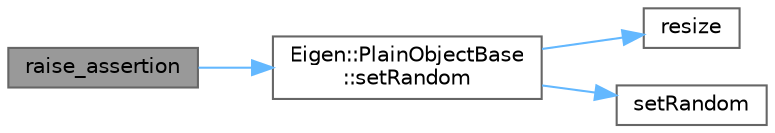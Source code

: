digraph "raise_assertion"
{
 // LATEX_PDF_SIZE
  bgcolor="transparent";
  edge [fontname=Helvetica,fontsize=10,labelfontname=Helvetica,labelfontsize=10];
  node [fontname=Helvetica,fontsize=10,shape=box,height=0.2,width=0.4];
  rankdir="LR";
  Node1 [id="Node000001",label="raise_assertion",height=0.2,width=0.4,color="gray40", fillcolor="grey60", style="filled", fontcolor="black",tooltip=" "];
  Node1 -> Node2 [id="edge4_Node000001_Node000002",color="steelblue1",style="solid",tooltip=" "];
  Node2 [id="Node000002",label="Eigen::PlainObjectBase\l::setRandom",height=0.2,width=0.4,color="grey40", fillcolor="white", style="filled",URL="$class_eigen_1_1_plain_object_base.html#af0e576a0e1aefc9ee346de44cc352ba3",tooltip=" "];
  Node2 -> Node3 [id="edge5_Node000002_Node000003",color="steelblue1",style="solid",tooltip=" "];
  Node3 [id="Node000003",label="resize",height=0.2,width=0.4,color="grey40", fillcolor="white", style="filled",URL="$_matrix__resize__int_8cpp.html#a768dd1b4259f262bcd4cab5e61afcea1",tooltip=" "];
  Node2 -> Node4 [id="edge6_Node000002_Node000004",color="steelblue1",style="solid",tooltip=" "];
  Node4 [id="Node000004",label="setRandom",height=0.2,width=0.4,color="grey40", fillcolor="white", style="filled",URL="$_householder_q_r__householder_q_8cpp.html#a7bddadaf72fd7356fb04dd15cf547bc2",tooltip=" "];
}
